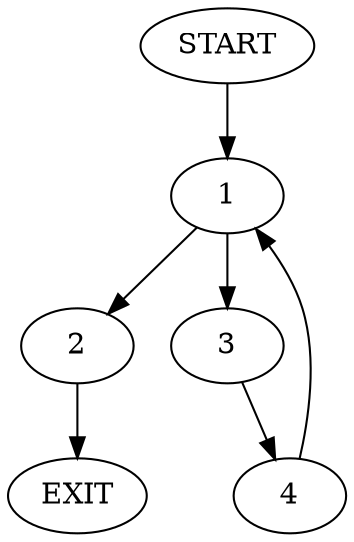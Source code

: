 digraph { 
0 [label="START"];
1;
2;
3;
4;
5[label="EXIT"];
0 -> 1;
1 -> 3;
1 -> 2;
2 -> 5;
3 -> 4;
4 -> 1;
}